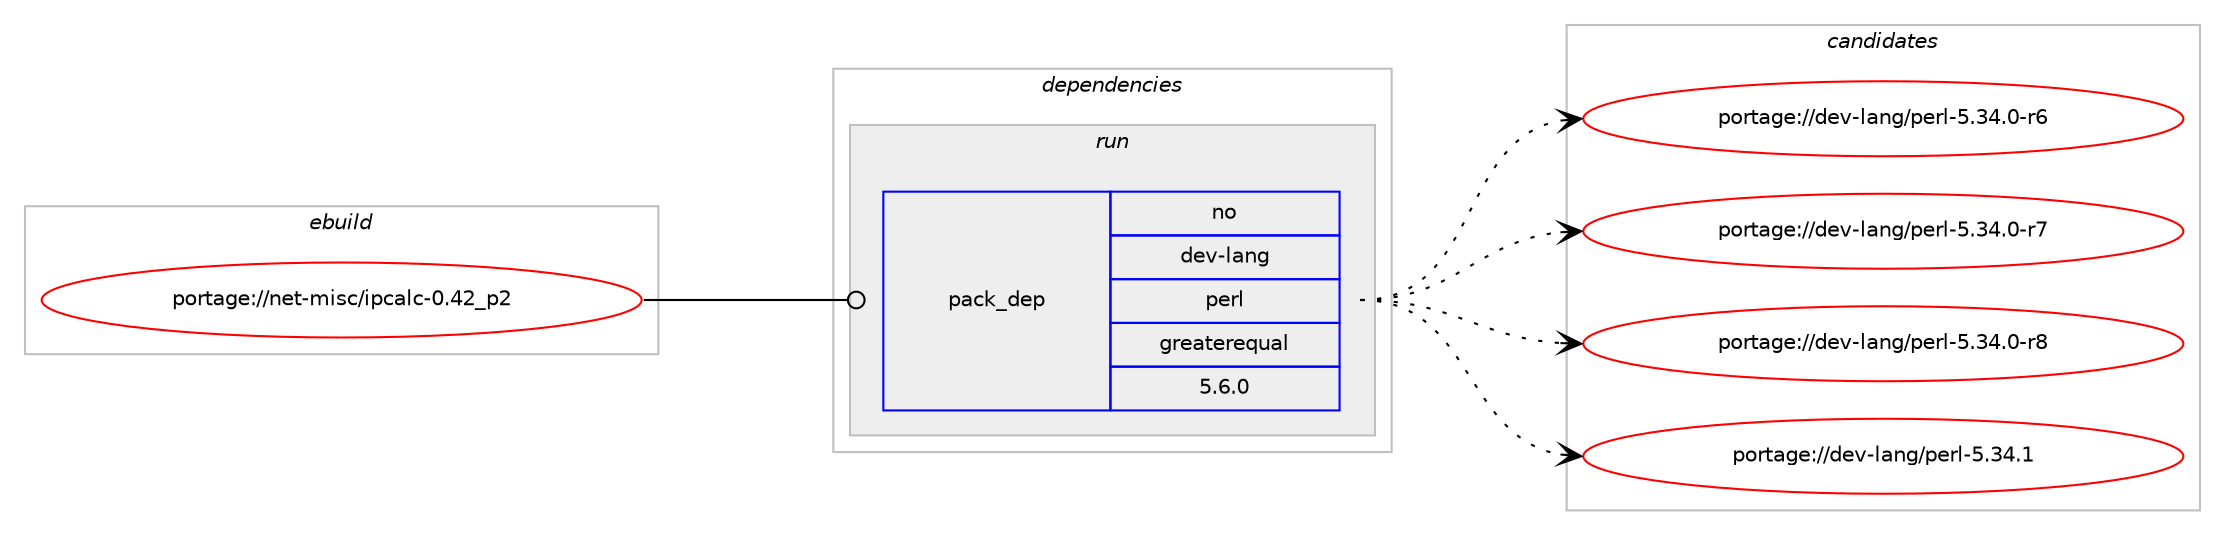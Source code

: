 digraph prolog {

# *************
# Graph options
# *************

newrank=true;
concentrate=true;
compound=true;
graph [rankdir=LR,fontname=Helvetica,fontsize=10,ranksep=1.5];#, ranksep=2.5, nodesep=0.2];
edge  [arrowhead=vee];
node  [fontname=Helvetica,fontsize=10];

# **********
# The ebuild
# **********

subgraph cluster_leftcol {
color=gray;
rank=same;
label=<<i>ebuild</i>>;
id [label="portage://net-misc/ipcalc-0.42_p2", color=red, width=4, href="../net-misc/ipcalc-0.42_p2.svg"];
}

# ****************
# The dependencies
# ****************

subgraph cluster_midcol {
color=gray;
label=<<i>dependencies</i>>;
subgraph cluster_compile {
fillcolor="#eeeeee";
style=filled;
label=<<i>compile</i>>;
}
subgraph cluster_compileandrun {
fillcolor="#eeeeee";
style=filled;
label=<<i>compile and run</i>>;
}
subgraph cluster_run {
fillcolor="#eeeeee";
style=filled;
label=<<i>run</i>>;
subgraph pack48 {
dependency108 [label=<<TABLE BORDER="0" CELLBORDER="1" CELLSPACING="0" CELLPADDING="4" WIDTH="220"><TR><TD ROWSPAN="6" CELLPADDING="30">pack_dep</TD></TR><TR><TD WIDTH="110">no</TD></TR><TR><TD>dev-lang</TD></TR><TR><TD>perl</TD></TR><TR><TD>greaterequal</TD></TR><TR><TD>5.6.0</TD></TR></TABLE>>, shape=none, color=blue];
}
id:e -> dependency108:w [weight=20,style="solid",arrowhead="odot"];
}
}

# **************
# The candidates
# **************

subgraph cluster_choices {
rank=same;
color=gray;
label=<<i>candidates</i>>;

subgraph choice48 {
color=black;
nodesep=1;
choice100101118451089711010347112101114108455346515246484511454 [label="portage://dev-lang/perl-5.34.0-r6", color=red, width=4,href="../dev-lang/perl-5.34.0-r6.svg"];
choice100101118451089711010347112101114108455346515246484511455 [label="portage://dev-lang/perl-5.34.0-r7", color=red, width=4,href="../dev-lang/perl-5.34.0-r7.svg"];
choice100101118451089711010347112101114108455346515246484511456 [label="portage://dev-lang/perl-5.34.0-r8", color=red, width=4,href="../dev-lang/perl-5.34.0-r8.svg"];
choice10010111845108971101034711210111410845534651524649 [label="portage://dev-lang/perl-5.34.1", color=red, width=4,href="../dev-lang/perl-5.34.1.svg"];
dependency108:e -> choice100101118451089711010347112101114108455346515246484511454:w [style=dotted,weight="100"];
dependency108:e -> choice100101118451089711010347112101114108455346515246484511455:w [style=dotted,weight="100"];
dependency108:e -> choice100101118451089711010347112101114108455346515246484511456:w [style=dotted,weight="100"];
dependency108:e -> choice10010111845108971101034711210111410845534651524649:w [style=dotted,weight="100"];
}
}

}
